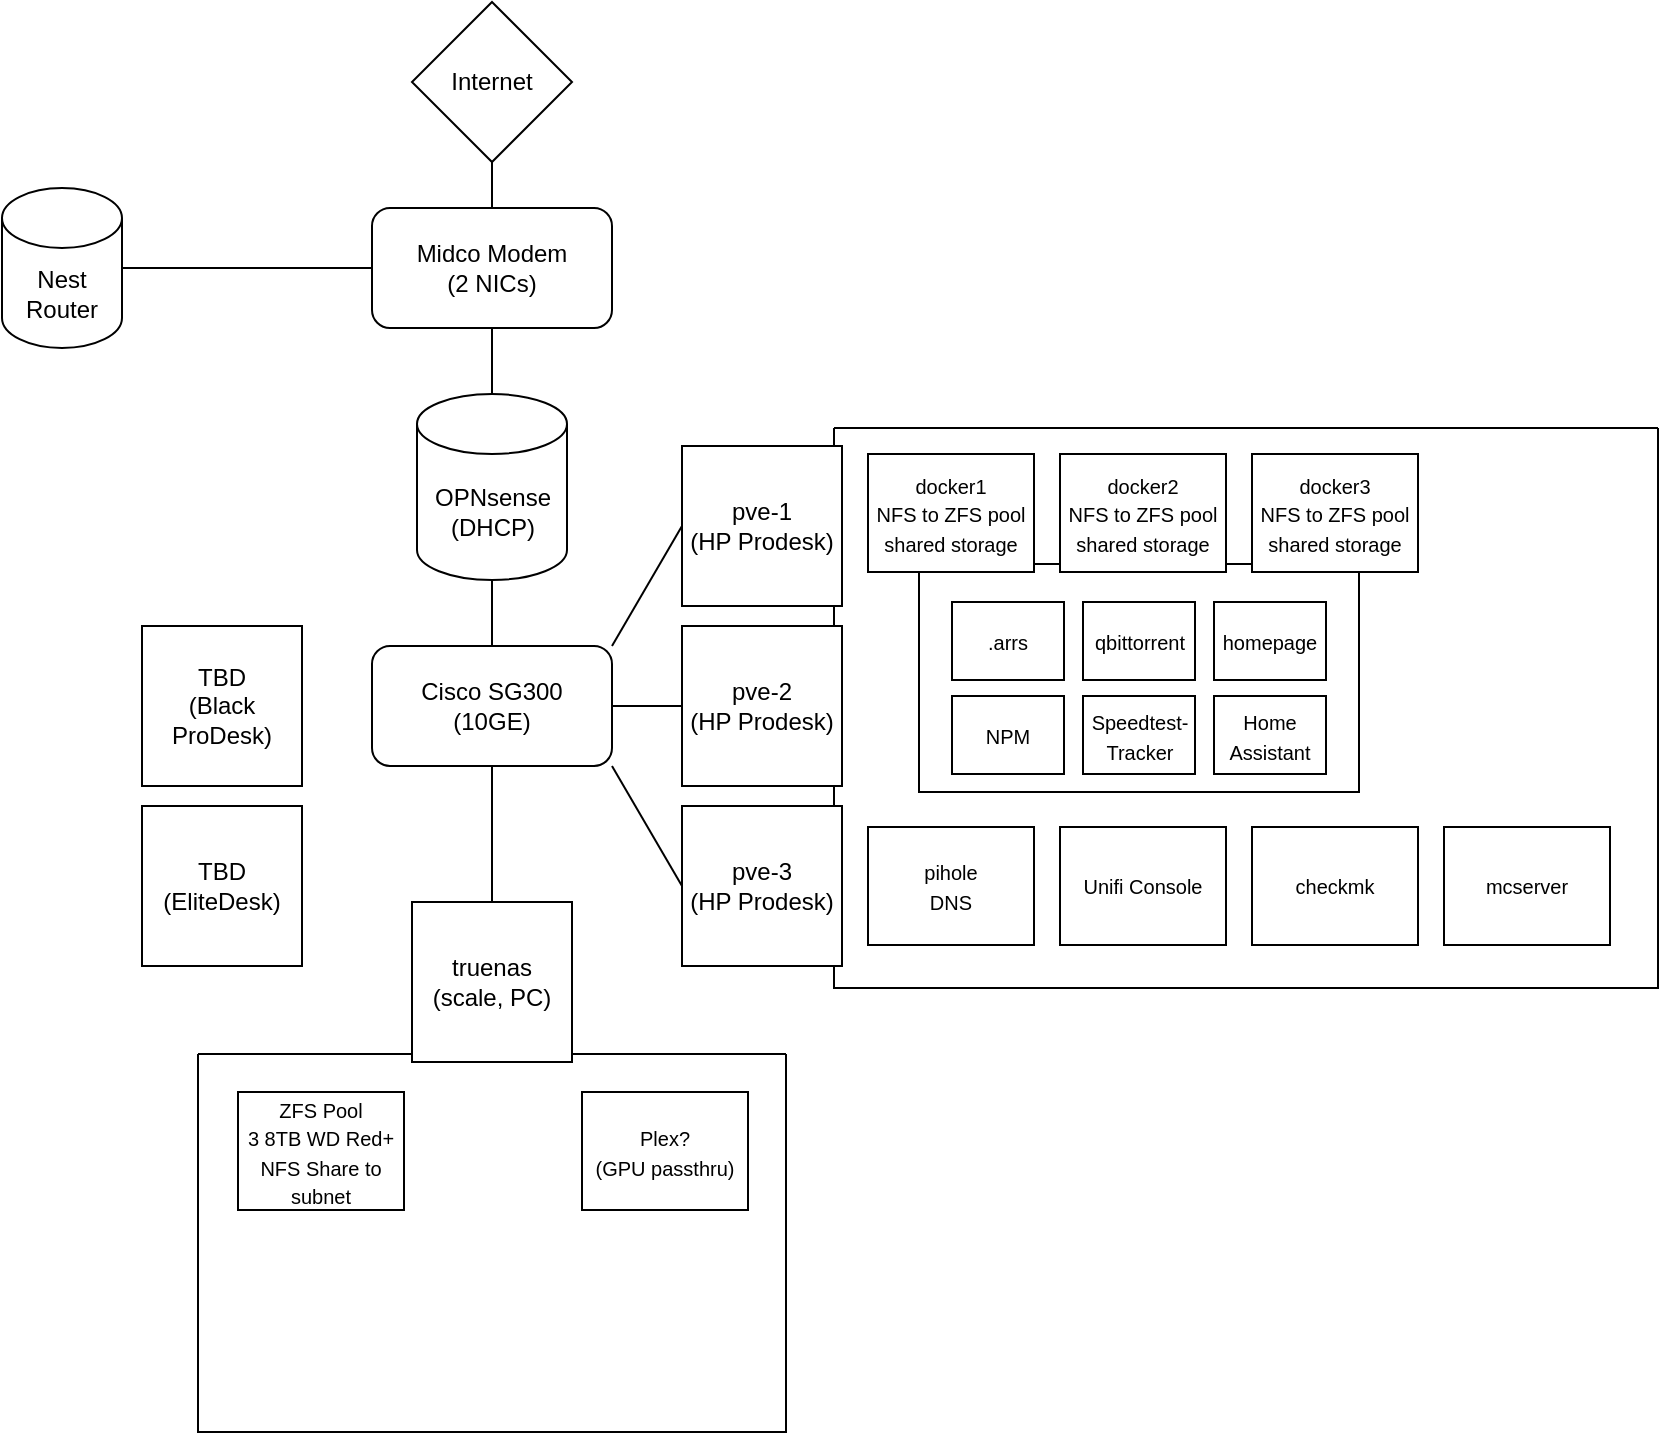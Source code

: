 <mxfile version="24.2.1" type="github">
  <diagram name="Page-1" id="zBT5IYny-PMyOm3jP_y7">
    <mxGraphModel dx="1728" dy="915" grid="0" gridSize="10" guides="1" tooltips="1" connect="1" arrows="1" fold="1" page="1" pageScale="1" pageWidth="1100" pageHeight="850" math="0" shadow="0">
      <root>
        <mxCell id="0" />
        <mxCell id="1" parent="0" />
        <mxCell id="9JRsw504FIrq7UwuTLi8-1" value="OPNsense&lt;div&gt;(DHCP)&lt;/div&gt;" style="shape=cylinder3;whiteSpace=wrap;html=1;boundedLbl=1;backgroundOutline=1;size=15;" parent="1" vertex="1">
          <mxGeometry x="380.5" y="245" width="75" height="93" as="geometry" />
        </mxCell>
        <mxCell id="9JRsw504FIrq7UwuTLi8-2" value="Midco Modem&lt;div&gt;(2 NICs)&lt;/div&gt;" style="rounded=1;whiteSpace=wrap;html=1;" parent="1" vertex="1">
          <mxGeometry x="358" y="152" width="120" height="60" as="geometry" />
        </mxCell>
        <mxCell id="9JRsw504FIrq7UwuTLi8-3" value="" style="endArrow=none;html=1;rounded=0;entryX=0.5;entryY=1;entryDx=0;entryDy=0;exitX=0.5;exitY=0;exitDx=0;exitDy=0;exitPerimeter=0;" parent="1" source="9JRsw504FIrq7UwuTLi8-1" target="9JRsw504FIrq7UwuTLi8-2" edge="1">
          <mxGeometry width="50" height="50" relative="1" as="geometry">
            <mxPoint x="415.5" y="246" as="sourcePoint" />
            <mxPoint x="441.5" y="668" as="targetPoint" />
          </mxGeometry>
        </mxCell>
        <mxCell id="9JRsw504FIrq7UwuTLi8-4" value="" style="endArrow=none;html=1;rounded=0;entryX=0.5;entryY=1;entryDx=0;entryDy=0;entryPerimeter=0;exitX=0.5;exitY=0;exitDx=0;exitDy=0;" parent="1" source="9JRsw504FIrq7UwuTLi8-6" target="9JRsw504FIrq7UwuTLi8-1" edge="1">
          <mxGeometry width="50" height="50" relative="1" as="geometry">
            <mxPoint x="494" y="542" as="sourcePoint" />
            <mxPoint x="544" y="492" as="targetPoint" />
          </mxGeometry>
        </mxCell>
        <mxCell id="9JRsw504FIrq7UwuTLi8-6" value="Cisco SG300&lt;div&gt;(10GE)&lt;/div&gt;" style="rounded=1;whiteSpace=wrap;html=1;" parent="1" vertex="1">
          <mxGeometry x="358" y="371" width="120" height="60" as="geometry" />
        </mxCell>
        <mxCell id="9JRsw504FIrq7UwuTLi8-10" value="" style="endArrow=none;html=1;rounded=0;entryX=1;entryY=0;entryDx=0;entryDy=0;exitX=0;exitY=0.5;exitDx=0;exitDy=0;" parent="1" source="9JRsw504FIrq7UwuTLi8-7" target="9JRsw504FIrq7UwuTLi8-6" edge="1">
          <mxGeometry width="50" height="50" relative="1" as="geometry">
            <mxPoint x="414" y="552" as="sourcePoint" />
            <mxPoint x="464" y="502" as="targetPoint" />
          </mxGeometry>
        </mxCell>
        <mxCell id="9JRsw504FIrq7UwuTLi8-11" value="" style="endArrow=none;html=1;rounded=0;entryX=1;entryY=0.5;entryDx=0;entryDy=0;exitX=0;exitY=0.5;exitDx=0;exitDy=0;" parent="1" source="9JRsw504FIrq7UwuTLi8-8" target="9JRsw504FIrq7UwuTLi8-6" edge="1">
          <mxGeometry width="50" height="50" relative="1" as="geometry">
            <mxPoint x="560" y="321" as="sourcePoint" />
            <mxPoint x="488" y="381" as="targetPoint" />
          </mxGeometry>
        </mxCell>
        <mxCell id="9JRsw504FIrq7UwuTLi8-12" value="" style="endArrow=none;html=1;rounded=0;entryX=1;entryY=1;entryDx=0;entryDy=0;exitX=0;exitY=0.5;exitDx=0;exitDy=0;" parent="1" source="9JRsw504FIrq7UwuTLi8-9" target="9JRsw504FIrq7UwuTLi8-6" edge="1">
          <mxGeometry width="50" height="50" relative="1" as="geometry">
            <mxPoint x="560" y="411" as="sourcePoint" />
            <mxPoint x="488" y="411" as="targetPoint" />
          </mxGeometry>
        </mxCell>
        <mxCell id="9JRsw504FIrq7UwuTLi8-14" value="" style="endArrow=none;html=1;rounded=0;entryX=0.5;entryY=1;entryDx=0;entryDy=0;exitX=0.5;exitY=0;exitDx=0;exitDy=0;" parent="1" source="9JRsw504FIrq7UwuTLi8-13" target="9JRsw504FIrq7UwuTLi8-6" edge="1">
          <mxGeometry width="50" height="50" relative="1" as="geometry">
            <mxPoint x="429" y="491" as="sourcePoint" />
            <mxPoint x="347" y="511" as="targetPoint" />
          </mxGeometry>
        </mxCell>
        <mxCell id="9JRsw504FIrq7UwuTLi8-15" value="Nest Router" style="shape=cylinder3;whiteSpace=wrap;html=1;boundedLbl=1;backgroundOutline=1;size=15;" parent="1" vertex="1">
          <mxGeometry x="173" y="142" width="60" height="80" as="geometry" />
        </mxCell>
        <mxCell id="9JRsw504FIrq7UwuTLi8-16" value="" style="endArrow=none;html=1;rounded=0;entryX=0;entryY=0.5;entryDx=0;entryDy=0;exitX=1;exitY=0.5;exitDx=0;exitDy=0;exitPerimeter=0;" parent="1" source="9JRsw504FIrq7UwuTLi8-15" target="9JRsw504FIrq7UwuTLi8-2" edge="1">
          <mxGeometry width="50" height="50" relative="1" as="geometry">
            <mxPoint x="476" y="448" as="sourcePoint" />
            <mxPoint x="526" y="398" as="targetPoint" />
          </mxGeometry>
        </mxCell>
        <mxCell id="uUaxXRrNVAXb009vC1mT-2" value="&lt;div&gt;TBD&lt;/div&gt;(EliteDesk)" style="whiteSpace=wrap;html=1;aspect=fixed;" vertex="1" parent="1">
          <mxGeometry x="243" y="451" width="80" height="80" as="geometry" />
        </mxCell>
        <mxCell id="uUaxXRrNVAXb009vC1mT-3" value="&lt;div&gt;TBD&lt;/div&gt;(Black ProDesk)" style="whiteSpace=wrap;html=1;aspect=fixed;" vertex="1" parent="1">
          <mxGeometry x="243" y="361" width="80" height="80" as="geometry" />
        </mxCell>
        <mxCell id="uUaxXRrNVAXb009vC1mT-21" value="" style="group" vertex="1" connectable="0" parent="1">
          <mxGeometry x="271" y="499" width="294" height="265" as="geometry" />
        </mxCell>
        <mxCell id="uUaxXRrNVAXb009vC1mT-11" value="" style="swimlane;startSize=0;container=0;" vertex="1" parent="uUaxXRrNVAXb009vC1mT-21">
          <mxGeometry y="76" width="294" height="189" as="geometry" />
        </mxCell>
        <mxCell id="uUaxXRrNVAXb009vC1mT-14" value="&lt;font style=&quot;font-size: 10px;&quot;&gt;ZFS Pool&lt;/font&gt;&lt;div&gt;&lt;span style=&quot;font-size: 10px;&quot;&gt;3 8TB WD Red+&lt;/span&gt;&lt;/div&gt;&lt;div&gt;&lt;span style=&quot;font-size: 10px;&quot;&gt;NFS Share to subnet&lt;/span&gt;&lt;/div&gt;" style="rounded=0;whiteSpace=wrap;html=1;container=0;" vertex="1" parent="uUaxXRrNVAXb009vC1mT-21">
          <mxGeometry x="20" y="95" width="83" height="59" as="geometry" />
        </mxCell>
        <mxCell id="uUaxXRrNVAXb009vC1mT-19" value="&lt;span style=&quot;font-size: 10px;&quot;&gt;Plex?&lt;/span&gt;&lt;div&gt;&lt;span style=&quot;font-size: 10px;&quot;&gt;(GPU passthru)&lt;/span&gt;&lt;/div&gt;" style="rounded=0;whiteSpace=wrap;html=1;container=0;" vertex="1" parent="uUaxXRrNVAXb009vC1mT-21">
          <mxGeometry x="192" y="95" width="83" height="59" as="geometry" />
        </mxCell>
        <mxCell id="9JRsw504FIrq7UwuTLi8-13" value="truenas&lt;div&gt;(scale, PC)&lt;/div&gt;" style="whiteSpace=wrap;html=1;aspect=fixed;container=0;" parent="uUaxXRrNVAXb009vC1mT-21" vertex="1">
          <mxGeometry x="107" width="80" height="80" as="geometry" />
        </mxCell>
        <mxCell id="uUaxXRrNVAXb009vC1mT-29" value="" style="endArrow=none;html=1;rounded=0;entryX=0.5;entryY=0;entryDx=0;entryDy=0;exitX=0.5;exitY=1;exitDx=0;exitDy=0;" edge="1" parent="1" source="uUaxXRrNVAXb009vC1mT-30" target="9JRsw504FIrq7UwuTLi8-2">
          <mxGeometry width="50" height="50" relative="1" as="geometry">
            <mxPoint x="477" y="125" as="sourcePoint" />
            <mxPoint x="444" y="371" as="targetPoint" />
          </mxGeometry>
        </mxCell>
        <mxCell id="uUaxXRrNVAXb009vC1mT-30" value="Internet" style="rhombus;whiteSpace=wrap;html=1;" vertex="1" parent="1">
          <mxGeometry x="378" y="49" width="80" height="80" as="geometry" />
        </mxCell>
        <mxCell id="uUaxXRrNVAXb009vC1mT-7" value="" style="swimlane;startSize=0;container=0;" vertex="1" parent="1">
          <mxGeometry x="589" y="262" width="412" height="280" as="geometry" />
        </mxCell>
        <mxCell id="uUaxXRrNVAXb009vC1mT-20" value="&lt;span style=&quot;font-size: 10px;&quot;&gt;pihole&lt;/span&gt;&lt;div&gt;&lt;span style=&quot;font-size: 10px;&quot;&gt;DNS&lt;/span&gt;&lt;/div&gt;" style="rounded=0;whiteSpace=wrap;html=1;container=0;" vertex="1" parent="uUaxXRrNVAXb009vC1mT-7">
          <mxGeometry x="17" y="199.5" width="83" height="59" as="geometry" />
        </mxCell>
        <mxCell id="uUaxXRrNVAXb009vC1mT-33" value="&lt;span style=&quot;font-size: 10px;&quot;&gt;Unifi Console&lt;/span&gt;" style="rounded=0;whiteSpace=wrap;html=1;container=0;" vertex="1" parent="uUaxXRrNVAXb009vC1mT-7">
          <mxGeometry x="113" y="199.5" width="83" height="59" as="geometry" />
        </mxCell>
        <mxCell id="uUaxXRrNVAXb009vC1mT-34" value="&lt;span style=&quot;font-size: 10px;&quot;&gt;checkmk&lt;/span&gt;" style="rounded=0;whiteSpace=wrap;html=1;container=0;" vertex="1" parent="uUaxXRrNVAXb009vC1mT-7">
          <mxGeometry x="209" y="199.5" width="83" height="59" as="geometry" />
        </mxCell>
        <mxCell id="uUaxXRrNVAXb009vC1mT-35" value="&lt;span style=&quot;font-size: 10px;&quot;&gt;mcserver&lt;/span&gt;" style="rounded=0;whiteSpace=wrap;html=1;container=0;" vertex="1" parent="uUaxXRrNVAXb009vC1mT-7">
          <mxGeometry x="305" y="199.5" width="83" height="59" as="geometry" />
        </mxCell>
        <mxCell id="9JRsw504FIrq7UwuTLi8-7" value="pve-1&lt;div&gt;(HP Prodesk)&lt;/div&gt;" style="whiteSpace=wrap;html=1;aspect=fixed;container=0;" parent="1" vertex="1">
          <mxGeometry x="513" y="271" width="80" height="80" as="geometry" />
        </mxCell>
        <mxCell id="9JRsw504FIrq7UwuTLi8-8" value="pve-2&lt;div&gt;(HP Prodesk)&lt;/div&gt;" style="whiteSpace=wrap;html=1;aspect=fixed;container=0;" parent="1" vertex="1">
          <mxGeometry x="513" y="361" width="80" height="80" as="geometry" />
        </mxCell>
        <mxCell id="9JRsw504FIrq7UwuTLi8-9" value="pve-3&lt;div&gt;(HP Prodesk)&lt;/div&gt;" style="whiteSpace=wrap;html=1;aspect=fixed;container=0;" parent="1" vertex="1">
          <mxGeometry x="513" y="451" width="80" height="80" as="geometry" />
        </mxCell>
        <mxCell id="uUaxXRrNVAXb009vC1mT-22" value="" style="swimlane;startSize=0;container=0;" vertex="1" parent="1">
          <mxGeometry x="631.5" y="330" width="220" height="114" as="geometry" />
        </mxCell>
        <mxCell id="uUaxXRrNVAXb009vC1mT-18" value="&lt;span style=&quot;font-size: 10px;&quot;&gt;docker3&lt;/span&gt;&lt;div&gt;&lt;span style=&quot;font-size: 10px;&quot;&gt;NFS to ZFS pool shared storage&lt;/span&gt;&lt;/div&gt;" style="rounded=0;whiteSpace=wrap;html=1;container=0;" vertex="1" parent="1">
          <mxGeometry x="798" y="275" width="83" height="59" as="geometry" />
        </mxCell>
        <mxCell id="uUaxXRrNVAXb009vC1mT-17" value="&lt;span style=&quot;font-size: 10px;&quot;&gt;docker2&lt;/span&gt;&lt;div&gt;&lt;span style=&quot;font-size: 10px;&quot;&gt;NFS to ZFS pool shared storage&lt;/span&gt;&lt;/div&gt;" style="rounded=0;whiteSpace=wrap;html=1;container=0;" vertex="1" parent="1">
          <mxGeometry x="702" y="275" width="83" height="59" as="geometry" />
        </mxCell>
        <mxCell id="uUaxXRrNVAXb009vC1mT-16" value="&lt;span style=&quot;font-size: 10px;&quot;&gt;docker1&lt;/span&gt;&lt;div&gt;&lt;span style=&quot;font-size: 10px;&quot;&gt;NFS to ZFS pool shared storage&lt;/span&gt;&lt;/div&gt;" style="rounded=0;whiteSpace=wrap;html=1;container=0;" vertex="1" parent="1">
          <mxGeometry x="606" y="275" width="83" height="59" as="geometry" />
        </mxCell>
        <mxCell id="uUaxXRrNVAXb009vC1mT-24" value="&lt;span style=&quot;font-size: 10px;&quot;&gt;.arrs&lt;/span&gt;" style="rounded=0;whiteSpace=wrap;html=1;container=0;" vertex="1" parent="1">
          <mxGeometry x="648" y="349" width="56" height="39" as="geometry" />
        </mxCell>
        <mxCell id="uUaxXRrNVAXb009vC1mT-26" value="&lt;span style=&quot;font-size: 10px;&quot;&gt;qbittorrent&lt;/span&gt;" style="rounded=0;whiteSpace=wrap;html=1;container=0;" vertex="1" parent="1">
          <mxGeometry x="713.5" y="349" width="56" height="39" as="geometry" />
        </mxCell>
        <mxCell id="uUaxXRrNVAXb009vC1mT-27" value="&lt;span style=&quot;font-size: 10px;&quot;&gt;homepage&lt;/span&gt;" style="rounded=0;whiteSpace=wrap;html=1;container=0;" vertex="1" parent="1">
          <mxGeometry x="779" y="349" width="56" height="39" as="geometry" />
        </mxCell>
        <mxCell id="uUaxXRrNVAXb009vC1mT-28" value="&lt;span style=&quot;font-size: 10px;&quot;&gt;NPM&lt;/span&gt;" style="rounded=0;whiteSpace=wrap;html=1;container=0;" vertex="1" parent="1">
          <mxGeometry x="648" y="396" width="56" height="39" as="geometry" />
        </mxCell>
        <mxCell id="uUaxXRrNVAXb009vC1mT-31" value="&lt;span style=&quot;font-size: 10px;&quot;&gt;Speedtest-Tracker&lt;/span&gt;" style="rounded=0;whiteSpace=wrap;html=1;container=0;" vertex="1" parent="1">
          <mxGeometry x="713.5" y="396" width="56" height="39" as="geometry" />
        </mxCell>
        <mxCell id="uUaxXRrNVAXb009vC1mT-32" value="&lt;span style=&quot;font-size: 10px;&quot;&gt;Home Assistant&lt;/span&gt;" style="rounded=0;whiteSpace=wrap;html=1;container=0;" vertex="1" parent="1">
          <mxGeometry x="779" y="396" width="56" height="39" as="geometry" />
        </mxCell>
      </root>
    </mxGraphModel>
  </diagram>
</mxfile>
